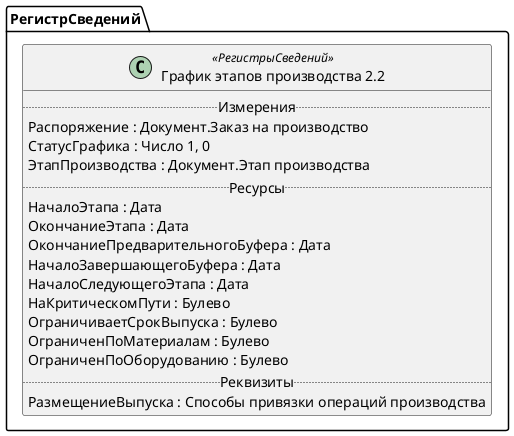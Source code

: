 ﻿@startuml ГрафикЭтаповПроизводства2_2
'!include templates.wsd
'..\include templates.wsd
class РегистрСведений.ГрафикЭтаповПроизводства2_2 as "График этапов производства 2.2" <<РегистрыСведений>>
{
..Измерения..
Распоряжение : Документ.Заказ на производство
СтатусГрафика : Число 1, 0
ЭтапПроизводства : Документ.Этап производства
..Ресурсы..
НачалоЭтапа : Дата
ОкончаниеЭтапа : Дата
ОкончаниеПредварительногоБуфера : Дата
НачалоЗавершающегоБуфера : Дата
НачалоСледующегоЭтапа : Дата
НаКритическомПути : Булево
ОграничиваетСрокВыпуска : Булево
ОграниченПоМатериалам : Булево
ОграниченПоОборудованию : Булево
..Реквизиты..
РазмещениеВыпуска : Способы привязки операций производства
}
@enduml

